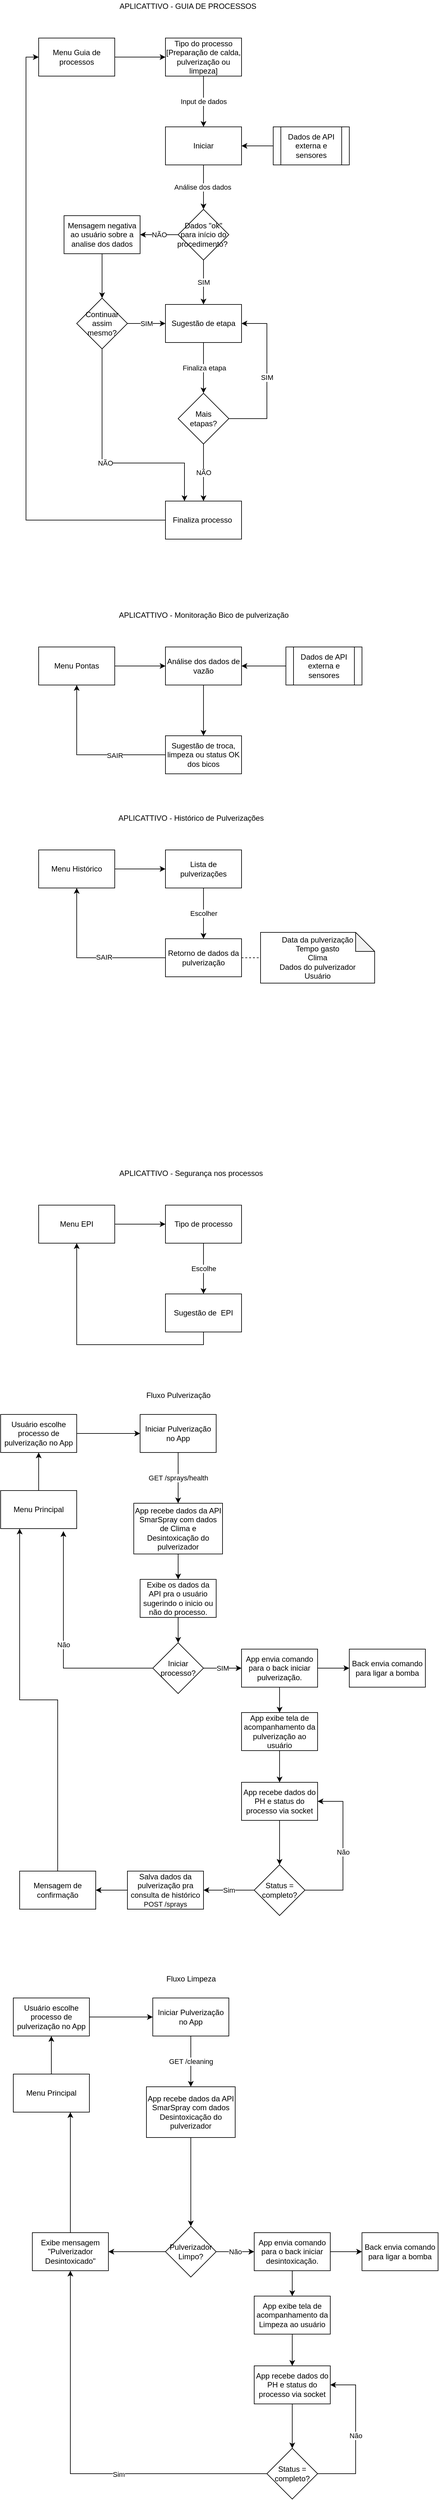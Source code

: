 <mxfile version="16.2.4" type="github">
  <diagram id="BTvWTTK-OskF5Yp7cwZ_" name="Page-1">
    <mxGraphModel dx="1108" dy="460" grid="1" gridSize="10" guides="1" tooltips="1" connect="1" arrows="1" fold="1" page="1" pageScale="1" pageWidth="827" pageHeight="1169" math="0" shadow="0">
      <root>
        <mxCell id="0" />
        <mxCell id="1" parent="0" />
        <mxCell id="1Ovtjq9R8lrvQR8nFTWf-1" value="APLICATTIVO - GUIA DE PROCESSOS" style="text;html=1;align=center;verticalAlign=middle;resizable=0;points=[];autosize=1;strokeColor=none;fillColor=none;" parent="1" vertex="1">
          <mxGeometry x="200" y="20" width="230" height="20" as="geometry" />
        </mxCell>
        <mxCell id="1Ovtjq9R8lrvQR8nFTWf-4" value="" style="edgeStyle=orthogonalEdgeStyle;rounded=0;orthogonalLoop=1;jettySize=auto;html=1;" parent="1" source="1Ovtjq9R8lrvQR8nFTWf-2" target="1Ovtjq9R8lrvQR8nFTWf-3" edge="1">
          <mxGeometry relative="1" as="geometry" />
        </mxCell>
        <mxCell id="1Ovtjq9R8lrvQR8nFTWf-2" value="Menu Guia de processos" style="rounded=0;whiteSpace=wrap;html=1;" parent="1" vertex="1">
          <mxGeometry x="80" y="80" width="120" height="60" as="geometry" />
        </mxCell>
        <mxCell id="1Ovtjq9R8lrvQR8nFTWf-6" value="Input de dados" style="edgeStyle=orthogonalEdgeStyle;rounded=0;orthogonalLoop=1;jettySize=auto;html=1;" parent="1" source="1Ovtjq9R8lrvQR8nFTWf-3" target="1Ovtjq9R8lrvQR8nFTWf-5" edge="1">
          <mxGeometry relative="1" as="geometry" />
        </mxCell>
        <mxCell id="1Ovtjq9R8lrvQR8nFTWf-3" value="Tipo do processo&lt;br&gt;[Preparação de calda, pulverização ou limpeza]" style="whiteSpace=wrap;html=1;rounded=0;" parent="1" vertex="1">
          <mxGeometry x="280" y="80" width="120" height="60" as="geometry" />
        </mxCell>
        <mxCell id="1Ovtjq9R8lrvQR8nFTWf-21" value="Análise dos dados&amp;nbsp;" style="edgeStyle=orthogonalEdgeStyle;rounded=0;orthogonalLoop=1;jettySize=auto;html=1;" parent="1" source="1Ovtjq9R8lrvQR8nFTWf-5" target="1Ovtjq9R8lrvQR8nFTWf-20" edge="1">
          <mxGeometry relative="1" as="geometry" />
        </mxCell>
        <mxCell id="1Ovtjq9R8lrvQR8nFTWf-5" value="Iniciar" style="whiteSpace=wrap;html=1;rounded=0;" parent="1" vertex="1">
          <mxGeometry x="280" y="220" width="120" height="60" as="geometry" />
        </mxCell>
        <mxCell id="1Ovtjq9R8lrvQR8nFTWf-10" value="Finaliza etapa" style="edgeStyle=orthogonalEdgeStyle;rounded=0;orthogonalLoop=1;jettySize=auto;html=1;" parent="1" source="1Ovtjq9R8lrvQR8nFTWf-7" edge="1">
          <mxGeometry relative="1" as="geometry">
            <mxPoint x="340" y="640" as="targetPoint" />
          </mxGeometry>
        </mxCell>
        <mxCell id="1Ovtjq9R8lrvQR8nFTWf-7" value="Sugestão de etapa" style="whiteSpace=wrap;html=1;rounded=0;" parent="1" vertex="1">
          <mxGeometry x="280" y="500" width="120" height="60" as="geometry" />
        </mxCell>
        <mxCell id="1Ovtjq9R8lrvQR8nFTWf-11" value="SIM" style="edgeStyle=orthogonalEdgeStyle;rounded=0;orthogonalLoop=1;jettySize=auto;html=1;entryX=1;entryY=0.5;entryDx=0;entryDy=0;exitX=1;exitY=0.5;exitDx=0;exitDy=0;" parent="1" source="1Ovtjq9R8lrvQR8nFTWf-12" target="1Ovtjq9R8lrvQR8nFTWf-7" edge="1">
          <mxGeometry relative="1" as="geometry">
            <mxPoint x="440" y="520" as="targetPoint" />
            <mxPoint x="400" y="670" as="sourcePoint" />
            <Array as="points">
              <mxPoint x="440" y="680" />
              <mxPoint x="440" y="530" />
            </Array>
          </mxGeometry>
        </mxCell>
        <mxCell id="1Ovtjq9R8lrvQR8nFTWf-16" value="NÃO" style="edgeStyle=orthogonalEdgeStyle;rounded=0;orthogonalLoop=1;jettySize=auto;html=1;" parent="1" source="1Ovtjq9R8lrvQR8nFTWf-12" target="1Ovtjq9R8lrvQR8nFTWf-15" edge="1">
          <mxGeometry relative="1" as="geometry" />
        </mxCell>
        <mxCell id="1Ovtjq9R8lrvQR8nFTWf-12" value="Mais&lt;br&gt;etapas?" style="rhombus;whiteSpace=wrap;html=1;" parent="1" vertex="1">
          <mxGeometry x="300" y="640" width="80" height="80" as="geometry" />
        </mxCell>
        <mxCell id="1Ovtjq9R8lrvQR8nFTWf-17" style="edgeStyle=orthogonalEdgeStyle;rounded=0;orthogonalLoop=1;jettySize=auto;html=1;entryX=0;entryY=0.5;entryDx=0;entryDy=0;" parent="1" source="1Ovtjq9R8lrvQR8nFTWf-15" target="1Ovtjq9R8lrvQR8nFTWf-2" edge="1">
          <mxGeometry relative="1" as="geometry" />
        </mxCell>
        <mxCell id="1Ovtjq9R8lrvQR8nFTWf-15" value="Finaliza processo&amp;nbsp;" style="whiteSpace=wrap;html=1;" parent="1" vertex="1">
          <mxGeometry x="280" y="810" width="120" height="60" as="geometry" />
        </mxCell>
        <mxCell id="1Ovtjq9R8lrvQR8nFTWf-19" style="edgeStyle=orthogonalEdgeStyle;rounded=0;orthogonalLoop=1;jettySize=auto;html=1;entryX=1;entryY=0.5;entryDx=0;entryDy=0;" parent="1" source="1Ovtjq9R8lrvQR8nFTWf-18" target="1Ovtjq9R8lrvQR8nFTWf-5" edge="1">
          <mxGeometry relative="1" as="geometry" />
        </mxCell>
        <mxCell id="1Ovtjq9R8lrvQR8nFTWf-18" value="Dados de API externa e sensores" style="shape=process;whiteSpace=wrap;html=1;backgroundOutline=1;" parent="1" vertex="1">
          <mxGeometry x="450" y="220" width="120" height="60" as="geometry" />
        </mxCell>
        <mxCell id="1Ovtjq9R8lrvQR8nFTWf-25" value="NÃO" style="edgeStyle=orthogonalEdgeStyle;rounded=0;orthogonalLoop=1;jettySize=auto;html=1;" parent="1" source="1Ovtjq9R8lrvQR8nFTWf-20" target="1Ovtjq9R8lrvQR8nFTWf-24" edge="1">
          <mxGeometry relative="1" as="geometry" />
        </mxCell>
        <mxCell id="1Ovtjq9R8lrvQR8nFTWf-26" value="SIM" style="edgeStyle=orthogonalEdgeStyle;rounded=0;orthogonalLoop=1;jettySize=auto;html=1;" parent="1" source="1Ovtjq9R8lrvQR8nFTWf-20" target="1Ovtjq9R8lrvQR8nFTWf-7" edge="1">
          <mxGeometry relative="1" as="geometry" />
        </mxCell>
        <mxCell id="1Ovtjq9R8lrvQR8nFTWf-20" value="Dados &quot;ok&quot;&lt;br&gt;para início do procedimento?&amp;nbsp;" style="rhombus;whiteSpace=wrap;html=1;rounded=0;" parent="1" vertex="1">
          <mxGeometry x="300" y="350" width="80" height="80" as="geometry" />
        </mxCell>
        <mxCell id="1Ovtjq9R8lrvQR8nFTWf-28" value="" style="edgeStyle=orthogonalEdgeStyle;rounded=0;orthogonalLoop=1;jettySize=auto;html=1;" parent="1" source="1Ovtjq9R8lrvQR8nFTWf-24" target="1Ovtjq9R8lrvQR8nFTWf-27" edge="1">
          <mxGeometry relative="1" as="geometry" />
        </mxCell>
        <mxCell id="1Ovtjq9R8lrvQR8nFTWf-24" value="Mensagem negativa ao usuário sobre a analise dos dados" style="whiteSpace=wrap;html=1;rounded=0;" parent="1" vertex="1">
          <mxGeometry x="120" y="360" width="120" height="60" as="geometry" />
        </mxCell>
        <mxCell id="1Ovtjq9R8lrvQR8nFTWf-29" value="SIM" style="edgeStyle=orthogonalEdgeStyle;rounded=0;orthogonalLoop=1;jettySize=auto;html=1;entryX=0;entryY=0.5;entryDx=0;entryDy=0;exitX=1;exitY=0.5;exitDx=0;exitDy=0;" parent="1" source="1Ovtjq9R8lrvQR8nFTWf-27" target="1Ovtjq9R8lrvQR8nFTWf-7" edge="1">
          <mxGeometry relative="1" as="geometry" />
        </mxCell>
        <mxCell id="1Ovtjq9R8lrvQR8nFTWf-31" value="NÃO" style="edgeStyle=orthogonalEdgeStyle;rounded=0;orthogonalLoop=1;jettySize=auto;html=1;entryX=0.25;entryY=0;entryDx=0;entryDy=0;exitX=0.5;exitY=1;exitDx=0;exitDy=0;" parent="1" source="1Ovtjq9R8lrvQR8nFTWf-27" target="1Ovtjq9R8lrvQR8nFTWf-15" edge="1">
          <mxGeometry relative="1" as="geometry">
            <Array as="points">
              <mxPoint x="180" y="750" />
              <mxPoint x="310" y="750" />
            </Array>
          </mxGeometry>
        </mxCell>
        <mxCell id="1Ovtjq9R8lrvQR8nFTWf-27" value="Continuar assim mesmo?" style="rhombus;whiteSpace=wrap;html=1;rounded=0;" parent="1" vertex="1">
          <mxGeometry x="140" y="490" width="80" height="80" as="geometry" />
        </mxCell>
        <mxCell id="1Ovtjq9R8lrvQR8nFTWf-34" value="APLICATTIVO - Monitoração Bico de pulverização" style="text;html=1;align=center;verticalAlign=middle;resizable=0;points=[];autosize=1;strokeColor=none;fillColor=none;" parent="1" vertex="1">
          <mxGeometry x="200" y="980" width="280" height="20" as="geometry" />
        </mxCell>
        <mxCell id="1Ovtjq9R8lrvQR8nFTWf-37" value="" style="edgeStyle=orthogonalEdgeStyle;rounded=0;orthogonalLoop=1;jettySize=auto;html=1;" parent="1" source="1Ovtjq9R8lrvQR8nFTWf-35" target="1Ovtjq9R8lrvQR8nFTWf-36" edge="1">
          <mxGeometry relative="1" as="geometry" />
        </mxCell>
        <mxCell id="1Ovtjq9R8lrvQR8nFTWf-35" value="Menu Pontas" style="rounded=0;whiteSpace=wrap;html=1;" parent="1" vertex="1">
          <mxGeometry x="80" y="1040" width="120" height="60" as="geometry" />
        </mxCell>
        <mxCell id="1Ovtjq9R8lrvQR8nFTWf-43" value="" style="edgeStyle=orthogonalEdgeStyle;rounded=0;orthogonalLoop=1;jettySize=auto;html=1;" parent="1" source="1Ovtjq9R8lrvQR8nFTWf-36" target="1Ovtjq9R8lrvQR8nFTWf-42" edge="1">
          <mxGeometry relative="1" as="geometry" />
        </mxCell>
        <mxCell id="1Ovtjq9R8lrvQR8nFTWf-36" value="Análise dos dados de vazão" style="whiteSpace=wrap;html=1;rounded=0;" parent="1" vertex="1">
          <mxGeometry x="280" y="1040" width="120" height="60" as="geometry" />
        </mxCell>
        <mxCell id="1Ovtjq9R8lrvQR8nFTWf-41" value="" style="edgeStyle=orthogonalEdgeStyle;rounded=0;orthogonalLoop=1;jettySize=auto;html=1;" parent="1" source="1Ovtjq9R8lrvQR8nFTWf-40" target="1Ovtjq9R8lrvQR8nFTWf-36" edge="1">
          <mxGeometry relative="1" as="geometry" />
        </mxCell>
        <mxCell id="1Ovtjq9R8lrvQR8nFTWf-40" value="Dados de API externa e sensores" style="shape=process;whiteSpace=wrap;html=1;backgroundOutline=1;" parent="1" vertex="1">
          <mxGeometry x="470" y="1040" width="120" height="60" as="geometry" />
        </mxCell>
        <mxCell id="1Ovtjq9R8lrvQR8nFTWf-44" style="edgeStyle=orthogonalEdgeStyle;rounded=0;orthogonalLoop=1;jettySize=auto;html=1;entryX=0.5;entryY=1;entryDx=0;entryDy=0;" parent="1" source="1Ovtjq9R8lrvQR8nFTWf-42" target="1Ovtjq9R8lrvQR8nFTWf-35" edge="1">
          <mxGeometry relative="1" as="geometry" />
        </mxCell>
        <mxCell id="1Ovtjq9R8lrvQR8nFTWf-45" value="SAIR" style="edgeLabel;html=1;align=center;verticalAlign=middle;resizable=0;points=[];" parent="1Ovtjq9R8lrvQR8nFTWf-44" vertex="1" connectable="0">
          <mxGeometry x="-0.36" y="1" relative="1" as="geometry">
            <mxPoint as="offset" />
          </mxGeometry>
        </mxCell>
        <mxCell id="1Ovtjq9R8lrvQR8nFTWf-42" value="Sugestão de troca, limpeza ou status OK dos bicos" style="whiteSpace=wrap;html=1;rounded=0;" parent="1" vertex="1">
          <mxGeometry x="280" y="1180" width="120" height="60" as="geometry" />
        </mxCell>
        <mxCell id="1Ovtjq9R8lrvQR8nFTWf-46" value="APLICATTIVO - Histórico de Pulverizações" style="text;html=1;align=center;verticalAlign=middle;resizable=0;points=[];autosize=1;strokeColor=none;fillColor=none;" parent="1" vertex="1">
          <mxGeometry x="200" y="1300" width="240" height="20" as="geometry" />
        </mxCell>
        <mxCell id="1Ovtjq9R8lrvQR8nFTWf-49" value="" style="edgeStyle=orthogonalEdgeStyle;rounded=0;orthogonalLoop=1;jettySize=auto;html=1;" parent="1" source="1Ovtjq9R8lrvQR8nFTWf-47" target="1Ovtjq9R8lrvQR8nFTWf-48" edge="1">
          <mxGeometry relative="1" as="geometry" />
        </mxCell>
        <mxCell id="1Ovtjq9R8lrvQR8nFTWf-47" value="Menu Histórico" style="rounded=0;whiteSpace=wrap;html=1;" parent="1" vertex="1">
          <mxGeometry x="80" y="1360" width="120" height="60" as="geometry" />
        </mxCell>
        <mxCell id="1Ovtjq9R8lrvQR8nFTWf-51" value="Escolher" style="edgeStyle=orthogonalEdgeStyle;rounded=0;orthogonalLoop=1;jettySize=auto;html=1;" parent="1" source="1Ovtjq9R8lrvQR8nFTWf-48" target="1Ovtjq9R8lrvQR8nFTWf-50" edge="1">
          <mxGeometry relative="1" as="geometry" />
        </mxCell>
        <mxCell id="1Ovtjq9R8lrvQR8nFTWf-48" value="Lista de pulverizações" style="whiteSpace=wrap;html=1;rounded=0;" parent="1" vertex="1">
          <mxGeometry x="280" y="1360" width="120" height="60" as="geometry" />
        </mxCell>
        <mxCell id="1Ovtjq9R8lrvQR8nFTWf-62" style="edgeStyle=orthogonalEdgeStyle;rounded=0;orthogonalLoop=1;jettySize=auto;html=1;entryX=0.5;entryY=1;entryDx=0;entryDy=0;" parent="1" source="1Ovtjq9R8lrvQR8nFTWf-50" target="1Ovtjq9R8lrvQR8nFTWf-47" edge="1">
          <mxGeometry relative="1" as="geometry" />
        </mxCell>
        <mxCell id="1Ovtjq9R8lrvQR8nFTWf-63" value="SAIR" style="edgeLabel;html=1;align=center;verticalAlign=middle;resizable=0;points=[];" parent="1Ovtjq9R8lrvQR8nFTWf-62" vertex="1" connectable="0">
          <mxGeometry x="-0.224" y="-1" relative="1" as="geometry">
            <mxPoint as="offset" />
          </mxGeometry>
        </mxCell>
        <mxCell id="1Ovtjq9R8lrvQR8nFTWf-50" value="Retorno de dados da pulverização" style="whiteSpace=wrap;html=1;rounded=0;" parent="1" vertex="1">
          <mxGeometry x="280" y="1500" width="120" height="60" as="geometry" />
        </mxCell>
        <mxCell id="1Ovtjq9R8lrvQR8nFTWf-58" value="Data da pulverização&lt;br&gt;Tempo gasto&lt;br&gt;Clima&lt;br&gt;Dados do pulverizador&lt;br&gt;Usuário" style="shape=note;whiteSpace=wrap;html=1;backgroundOutline=1;darkOpacity=0.05;" parent="1" vertex="1">
          <mxGeometry x="430" y="1490" width="180" height="80" as="geometry" />
        </mxCell>
        <mxCell id="1Ovtjq9R8lrvQR8nFTWf-61" value="" style="endArrow=none;dashed=1;html=1;rounded=0;entryX=0;entryY=0.5;entryDx=0;entryDy=0;entryPerimeter=0;exitX=1;exitY=0.5;exitDx=0;exitDy=0;" parent="1" source="1Ovtjq9R8lrvQR8nFTWf-50" target="1Ovtjq9R8lrvQR8nFTWf-58" edge="1">
          <mxGeometry width="50" height="50" relative="1" as="geometry">
            <mxPoint x="390" y="1450" as="sourcePoint" />
            <mxPoint x="440" y="1400" as="targetPoint" />
          </mxGeometry>
        </mxCell>
        <mxCell id="1Ovtjq9R8lrvQR8nFTWf-69" value="APLICATTIVO - Segurança nos processos" style="text;html=1;align=center;verticalAlign=middle;resizable=0;points=[];autosize=1;strokeColor=none;fillColor=none;" parent="1" vertex="1">
          <mxGeometry x="200" y="1860" width="240" height="20" as="geometry" />
        </mxCell>
        <mxCell id="1Ovtjq9R8lrvQR8nFTWf-72" value="" style="edgeStyle=orthogonalEdgeStyle;rounded=0;orthogonalLoop=1;jettySize=auto;html=1;" parent="1" source="1Ovtjq9R8lrvQR8nFTWf-70" target="1Ovtjq9R8lrvQR8nFTWf-71" edge="1">
          <mxGeometry relative="1" as="geometry" />
        </mxCell>
        <mxCell id="1Ovtjq9R8lrvQR8nFTWf-70" value="Menu EPI" style="rounded=0;whiteSpace=wrap;html=1;" parent="1" vertex="1">
          <mxGeometry x="80" y="1920" width="120" height="60" as="geometry" />
        </mxCell>
        <mxCell id="1Ovtjq9R8lrvQR8nFTWf-74" value="Escolhe" style="edgeStyle=orthogonalEdgeStyle;rounded=0;orthogonalLoop=1;jettySize=auto;html=1;" parent="1" source="1Ovtjq9R8lrvQR8nFTWf-71" target="1Ovtjq9R8lrvQR8nFTWf-73" edge="1">
          <mxGeometry relative="1" as="geometry" />
        </mxCell>
        <mxCell id="1Ovtjq9R8lrvQR8nFTWf-71" value="Tipo de processo" style="whiteSpace=wrap;html=1;rounded=0;" parent="1" vertex="1">
          <mxGeometry x="280" y="1920" width="120" height="60" as="geometry" />
        </mxCell>
        <mxCell id="1Ovtjq9R8lrvQR8nFTWf-75" style="edgeStyle=orthogonalEdgeStyle;rounded=0;orthogonalLoop=1;jettySize=auto;html=1;entryX=0.5;entryY=1;entryDx=0;entryDy=0;exitX=0.5;exitY=1;exitDx=0;exitDy=0;" parent="1" source="1Ovtjq9R8lrvQR8nFTWf-73" target="1Ovtjq9R8lrvQR8nFTWf-70" edge="1">
          <mxGeometry relative="1" as="geometry" />
        </mxCell>
        <mxCell id="1Ovtjq9R8lrvQR8nFTWf-73" value="Sugestão de&amp;nbsp; EPI" style="whiteSpace=wrap;html=1;rounded=0;" parent="1" vertex="1">
          <mxGeometry x="280" y="2060" width="120" height="60" as="geometry" />
        </mxCell>
        <mxCell id="CHjRX5iaACjujJVcwhNr-1" value="Fluxo Pulverização" style="text;html=1;align=center;verticalAlign=middle;resizable=0;points=[];autosize=1;strokeColor=none;fillColor=none;" vertex="1" parent="1">
          <mxGeometry x="240" y="2210" width="120" height="20" as="geometry" />
        </mxCell>
        <mxCell id="CHjRX5iaACjujJVcwhNr-4" value="GET /sprays/health" style="edgeStyle=orthogonalEdgeStyle;rounded=0;orthogonalLoop=1;jettySize=auto;html=1;" edge="1" parent="1" source="CHjRX5iaACjujJVcwhNr-2" target="CHjRX5iaACjujJVcwhNr-3">
          <mxGeometry relative="1" as="geometry" />
        </mxCell>
        <mxCell id="CHjRX5iaACjujJVcwhNr-2" value="Iniciar Pulverização no App" style="rounded=0;whiteSpace=wrap;html=1;" vertex="1" parent="1">
          <mxGeometry x="240" y="2250" width="120" height="60" as="geometry" />
        </mxCell>
        <mxCell id="CHjRX5iaACjujJVcwhNr-6" value="" style="edgeStyle=orthogonalEdgeStyle;rounded=0;orthogonalLoop=1;jettySize=auto;html=1;" edge="1" parent="1" source="CHjRX5iaACjujJVcwhNr-3" target="CHjRX5iaACjujJVcwhNr-5">
          <mxGeometry relative="1" as="geometry" />
        </mxCell>
        <mxCell id="CHjRX5iaACjujJVcwhNr-3" value="App recebe dados da API SmarSpray com dados de Clima e Desintoxicação do pulverizador" style="whiteSpace=wrap;html=1;rounded=0;" vertex="1" parent="1">
          <mxGeometry x="230" y="2390" width="140" height="80" as="geometry" />
        </mxCell>
        <mxCell id="CHjRX5iaACjujJVcwhNr-8" value="" style="edgeStyle=orthogonalEdgeStyle;rounded=0;orthogonalLoop=1;jettySize=auto;html=1;" edge="1" parent="1" source="CHjRX5iaACjujJVcwhNr-5" target="CHjRX5iaACjujJVcwhNr-7">
          <mxGeometry relative="1" as="geometry" />
        </mxCell>
        <mxCell id="CHjRX5iaACjujJVcwhNr-5" value="Exibe os dados da API pra o usuário sugerindo o inicio ou não do processo." style="whiteSpace=wrap;html=1;rounded=0;" vertex="1" parent="1">
          <mxGeometry x="240" y="2510" width="120" height="60" as="geometry" />
        </mxCell>
        <mxCell id="CHjRX5iaACjujJVcwhNr-10" value="SIM" style="edgeStyle=orthogonalEdgeStyle;rounded=0;orthogonalLoop=1;jettySize=auto;html=1;" edge="1" parent="1" source="CHjRX5iaACjujJVcwhNr-7" target="CHjRX5iaACjujJVcwhNr-9">
          <mxGeometry relative="1" as="geometry" />
        </mxCell>
        <mxCell id="CHjRX5iaACjujJVcwhNr-12" value="Não" style="edgeStyle=orthogonalEdgeStyle;rounded=0;orthogonalLoop=1;jettySize=auto;html=1;entryX=0.825;entryY=1.067;entryDx=0;entryDy=0;entryPerimeter=0;" edge="1" parent="1" source="CHjRX5iaACjujJVcwhNr-7" target="CHjRX5iaACjujJVcwhNr-11">
          <mxGeometry relative="1" as="geometry" />
        </mxCell>
        <mxCell id="CHjRX5iaACjujJVcwhNr-7" value="Iniciar processo?" style="rhombus;whiteSpace=wrap;html=1;rounded=0;" vertex="1" parent="1">
          <mxGeometry x="260" y="2610" width="80" height="80" as="geometry" />
        </mxCell>
        <mxCell id="CHjRX5iaACjujJVcwhNr-14" value="" style="edgeStyle=orthogonalEdgeStyle;rounded=0;orthogonalLoop=1;jettySize=auto;html=1;" edge="1" parent="1" source="CHjRX5iaACjujJVcwhNr-9" target="CHjRX5iaACjujJVcwhNr-13">
          <mxGeometry relative="1" as="geometry" />
        </mxCell>
        <mxCell id="CHjRX5iaACjujJVcwhNr-16" value="" style="edgeStyle=orthogonalEdgeStyle;rounded=0;orthogonalLoop=1;jettySize=auto;html=1;" edge="1" parent="1" source="CHjRX5iaACjujJVcwhNr-9" target="CHjRX5iaACjujJVcwhNr-15">
          <mxGeometry relative="1" as="geometry" />
        </mxCell>
        <mxCell id="CHjRX5iaACjujJVcwhNr-9" value="App envia comando para o back iniciar pulverização." style="whiteSpace=wrap;html=1;rounded=0;" vertex="1" parent="1">
          <mxGeometry x="400" y="2620" width="120" height="60" as="geometry" />
        </mxCell>
        <mxCell id="CHjRX5iaACjujJVcwhNr-30" value="" style="edgeStyle=orthogonalEdgeStyle;rounded=0;orthogonalLoop=1;jettySize=auto;html=1;" edge="1" parent="1" source="CHjRX5iaACjujJVcwhNr-11" target="CHjRX5iaACjujJVcwhNr-29">
          <mxGeometry relative="1" as="geometry" />
        </mxCell>
        <mxCell id="CHjRX5iaACjujJVcwhNr-11" value="Menu Principal" style="whiteSpace=wrap;html=1;rounded=0;" vertex="1" parent="1">
          <mxGeometry x="20" y="2370" width="120" height="60" as="geometry" />
        </mxCell>
        <mxCell id="CHjRX5iaACjujJVcwhNr-20" value="" style="edgeStyle=orthogonalEdgeStyle;rounded=0;orthogonalLoop=1;jettySize=auto;html=1;" edge="1" parent="1" source="CHjRX5iaACjujJVcwhNr-13" target="CHjRX5iaACjujJVcwhNr-19">
          <mxGeometry relative="1" as="geometry" />
        </mxCell>
        <mxCell id="CHjRX5iaACjujJVcwhNr-13" value="App exibe tela de acompanhamento da pulverização ao usuário" style="whiteSpace=wrap;html=1;rounded=0;" vertex="1" parent="1">
          <mxGeometry x="400" y="2720" width="120" height="60" as="geometry" />
        </mxCell>
        <mxCell id="CHjRX5iaACjujJVcwhNr-15" value="Back envia comando para ligar a bomba" style="whiteSpace=wrap;html=1;rounded=0;" vertex="1" parent="1">
          <mxGeometry x="570" y="2620" width="120" height="60" as="geometry" />
        </mxCell>
        <mxCell id="CHjRX5iaACjujJVcwhNr-22" value="" style="edgeStyle=orthogonalEdgeStyle;rounded=0;orthogonalLoop=1;jettySize=auto;html=1;" edge="1" parent="1" source="CHjRX5iaACjujJVcwhNr-19" target="CHjRX5iaACjujJVcwhNr-21">
          <mxGeometry relative="1" as="geometry" />
        </mxCell>
        <mxCell id="CHjRX5iaACjujJVcwhNr-19" value="App recebe dados do PH e status do processo via socket" style="whiteSpace=wrap;html=1;rounded=0;" vertex="1" parent="1">
          <mxGeometry x="400" y="2830" width="120" height="60" as="geometry" />
        </mxCell>
        <mxCell id="CHjRX5iaACjujJVcwhNr-23" value="Não" style="edgeStyle=orthogonalEdgeStyle;rounded=0;orthogonalLoop=1;jettySize=auto;html=1;entryX=1;entryY=0.5;entryDx=0;entryDy=0;exitX=1;exitY=0.5;exitDx=0;exitDy=0;" edge="1" parent="1" source="CHjRX5iaACjujJVcwhNr-21" target="CHjRX5iaACjujJVcwhNr-19">
          <mxGeometry relative="1" as="geometry">
            <Array as="points">
              <mxPoint x="560" y="3000" />
              <mxPoint x="560" y="2860" />
            </Array>
          </mxGeometry>
        </mxCell>
        <mxCell id="CHjRX5iaACjujJVcwhNr-25" value="Sim" style="edgeStyle=orthogonalEdgeStyle;rounded=0;orthogonalLoop=1;jettySize=auto;html=1;" edge="1" parent="1" source="CHjRX5iaACjujJVcwhNr-21" target="CHjRX5iaACjujJVcwhNr-24">
          <mxGeometry relative="1" as="geometry" />
        </mxCell>
        <mxCell id="CHjRX5iaACjujJVcwhNr-21" value="Status = completo?" style="rhombus;whiteSpace=wrap;html=1;rounded=0;" vertex="1" parent="1">
          <mxGeometry x="420" y="2960" width="80" height="80" as="geometry" />
        </mxCell>
        <mxCell id="CHjRX5iaACjujJVcwhNr-27" value="" style="edgeStyle=orthogonalEdgeStyle;rounded=0;orthogonalLoop=1;jettySize=auto;html=1;" edge="1" parent="1" source="CHjRX5iaACjujJVcwhNr-24" target="CHjRX5iaACjujJVcwhNr-26">
          <mxGeometry relative="1" as="geometry" />
        </mxCell>
        <mxCell id="CHjRX5iaACjujJVcwhNr-24" value="Salva dados da pulverização pra consulta de histórico&lt;br&gt;&lt;span style=&quot;font-size: 11px ; background-color: rgb(255 , 255 , 255)&quot;&gt;POST /sprays&lt;/span&gt;" style="whiteSpace=wrap;html=1;rounded=0;" vertex="1" parent="1">
          <mxGeometry x="220" y="2970" width="120" height="60" as="geometry" />
        </mxCell>
        <mxCell id="CHjRX5iaACjujJVcwhNr-28" style="edgeStyle=orthogonalEdgeStyle;rounded=0;orthogonalLoop=1;jettySize=auto;html=1;entryX=0.25;entryY=1;entryDx=0;entryDy=0;" edge="1" parent="1" source="CHjRX5iaACjujJVcwhNr-26" target="CHjRX5iaACjujJVcwhNr-11">
          <mxGeometry relative="1" as="geometry" />
        </mxCell>
        <mxCell id="CHjRX5iaACjujJVcwhNr-26" value="Mensagem de confirmação" style="whiteSpace=wrap;html=1;rounded=0;" vertex="1" parent="1">
          <mxGeometry x="50" y="2970" width="120" height="60" as="geometry" />
        </mxCell>
        <mxCell id="CHjRX5iaACjujJVcwhNr-31" value="" style="edgeStyle=orthogonalEdgeStyle;rounded=0;orthogonalLoop=1;jettySize=auto;html=1;" edge="1" parent="1" source="CHjRX5iaACjujJVcwhNr-29" target="CHjRX5iaACjujJVcwhNr-2">
          <mxGeometry relative="1" as="geometry" />
        </mxCell>
        <mxCell id="CHjRX5iaACjujJVcwhNr-29" value="Usuário escolhe processo de pulverização no App" style="whiteSpace=wrap;html=1;rounded=0;" vertex="1" parent="1">
          <mxGeometry x="20" y="2250" width="120" height="60" as="geometry" />
        </mxCell>
        <mxCell id="CHjRX5iaACjujJVcwhNr-32" value="Fluxo Limpeza" style="text;html=1;align=center;verticalAlign=middle;resizable=0;points=[];autosize=1;strokeColor=none;fillColor=none;" vertex="1" parent="1">
          <mxGeometry x="275" y="3130" width="90" height="20" as="geometry" />
        </mxCell>
        <mxCell id="CHjRX5iaACjujJVcwhNr-33" value="GET /cleaning" style="edgeStyle=orthogonalEdgeStyle;rounded=0;orthogonalLoop=1;jettySize=auto;html=1;" edge="1" parent="1" source="CHjRX5iaACjujJVcwhNr-34" target="CHjRX5iaACjujJVcwhNr-36">
          <mxGeometry relative="1" as="geometry" />
        </mxCell>
        <mxCell id="CHjRX5iaACjujJVcwhNr-34" value="Iniciar Pulverização no App" style="rounded=0;whiteSpace=wrap;html=1;" vertex="1" parent="1">
          <mxGeometry x="260" y="3170" width="120" height="60" as="geometry" />
        </mxCell>
        <mxCell id="CHjRX5iaACjujJVcwhNr-61" style="edgeStyle=orthogonalEdgeStyle;rounded=0;orthogonalLoop=1;jettySize=auto;html=1;entryX=0.5;entryY=0;entryDx=0;entryDy=0;" edge="1" parent="1" source="CHjRX5iaACjujJVcwhNr-36" target="CHjRX5iaACjujJVcwhNr-41">
          <mxGeometry relative="1" as="geometry" />
        </mxCell>
        <mxCell id="CHjRX5iaACjujJVcwhNr-36" value="App recebe dados da API SmarSpray com dados Desintoxicação do pulverizador" style="whiteSpace=wrap;html=1;rounded=0;" vertex="1" parent="1">
          <mxGeometry x="250" y="3310" width="140" height="80" as="geometry" />
        </mxCell>
        <mxCell id="CHjRX5iaACjujJVcwhNr-62" value="Não" style="edgeStyle=orthogonalEdgeStyle;rounded=0;orthogonalLoop=1;jettySize=auto;html=1;" edge="1" parent="1" source="CHjRX5iaACjujJVcwhNr-41" target="CHjRX5iaACjujJVcwhNr-44">
          <mxGeometry relative="1" as="geometry" />
        </mxCell>
        <mxCell id="CHjRX5iaACjujJVcwhNr-64" value="" style="edgeStyle=orthogonalEdgeStyle;rounded=0;orthogonalLoop=1;jettySize=auto;html=1;" edge="1" parent="1" source="CHjRX5iaACjujJVcwhNr-41" target="CHjRX5iaACjujJVcwhNr-63">
          <mxGeometry relative="1" as="geometry" />
        </mxCell>
        <mxCell id="CHjRX5iaACjujJVcwhNr-41" value="Pulverizador Limpo?" style="rhombus;whiteSpace=wrap;html=1;rounded=0;" vertex="1" parent="1">
          <mxGeometry x="280" y="3530" width="80" height="80" as="geometry" />
        </mxCell>
        <mxCell id="CHjRX5iaACjujJVcwhNr-42" value="" style="edgeStyle=orthogonalEdgeStyle;rounded=0;orthogonalLoop=1;jettySize=auto;html=1;" edge="1" parent="1" source="CHjRX5iaACjujJVcwhNr-44" target="CHjRX5iaACjujJVcwhNr-48">
          <mxGeometry relative="1" as="geometry" />
        </mxCell>
        <mxCell id="CHjRX5iaACjujJVcwhNr-43" value="" style="edgeStyle=orthogonalEdgeStyle;rounded=0;orthogonalLoop=1;jettySize=auto;html=1;" edge="1" parent="1" source="CHjRX5iaACjujJVcwhNr-44" target="CHjRX5iaACjujJVcwhNr-49">
          <mxGeometry relative="1" as="geometry" />
        </mxCell>
        <mxCell id="CHjRX5iaACjujJVcwhNr-44" value="App envia comando para o back iniciar desintoxicação." style="whiteSpace=wrap;html=1;rounded=0;" vertex="1" parent="1">
          <mxGeometry x="420" y="3540" width="120" height="60" as="geometry" />
        </mxCell>
        <mxCell id="CHjRX5iaACjujJVcwhNr-45" value="" style="edgeStyle=orthogonalEdgeStyle;rounded=0;orthogonalLoop=1;jettySize=auto;html=1;" edge="1" parent="1" source="CHjRX5iaACjujJVcwhNr-46" target="CHjRX5iaACjujJVcwhNr-60">
          <mxGeometry relative="1" as="geometry" />
        </mxCell>
        <mxCell id="CHjRX5iaACjujJVcwhNr-46" value="Menu Principal" style="whiteSpace=wrap;html=1;rounded=0;" vertex="1" parent="1">
          <mxGeometry x="40" y="3290" width="120" height="60" as="geometry" />
        </mxCell>
        <mxCell id="CHjRX5iaACjujJVcwhNr-47" value="" style="edgeStyle=orthogonalEdgeStyle;rounded=0;orthogonalLoop=1;jettySize=auto;html=1;" edge="1" parent="1" source="CHjRX5iaACjujJVcwhNr-48" target="CHjRX5iaACjujJVcwhNr-51">
          <mxGeometry relative="1" as="geometry" />
        </mxCell>
        <mxCell id="CHjRX5iaACjujJVcwhNr-48" value="App exibe tela de acompanhamento da Limpeza ao usuário" style="whiteSpace=wrap;html=1;rounded=0;" vertex="1" parent="1">
          <mxGeometry x="420" y="3640" width="120" height="60" as="geometry" />
        </mxCell>
        <mxCell id="CHjRX5iaACjujJVcwhNr-49" value="Back envia comando para ligar a bomba" style="whiteSpace=wrap;html=1;rounded=0;" vertex="1" parent="1">
          <mxGeometry x="590" y="3540" width="120" height="60" as="geometry" />
        </mxCell>
        <mxCell id="CHjRX5iaACjujJVcwhNr-50" value="" style="edgeStyle=orthogonalEdgeStyle;rounded=0;orthogonalLoop=1;jettySize=auto;html=1;" edge="1" parent="1" source="CHjRX5iaACjujJVcwhNr-51" target="CHjRX5iaACjujJVcwhNr-54">
          <mxGeometry relative="1" as="geometry" />
        </mxCell>
        <mxCell id="CHjRX5iaACjujJVcwhNr-51" value="App recebe dados do PH e status do processo via socket" style="whiteSpace=wrap;html=1;rounded=0;" vertex="1" parent="1">
          <mxGeometry x="420" y="3750" width="120" height="60" as="geometry" />
        </mxCell>
        <mxCell id="CHjRX5iaACjujJVcwhNr-52" value="Não" style="edgeStyle=orthogonalEdgeStyle;rounded=0;orthogonalLoop=1;jettySize=auto;html=1;entryX=1;entryY=0.5;entryDx=0;entryDy=0;exitX=1;exitY=0.5;exitDx=0;exitDy=0;" edge="1" parent="1" source="CHjRX5iaACjujJVcwhNr-54" target="CHjRX5iaACjujJVcwhNr-51">
          <mxGeometry relative="1" as="geometry">
            <Array as="points">
              <mxPoint x="580" y="3920" />
              <mxPoint x="580" y="3780" />
            </Array>
          </mxGeometry>
        </mxCell>
        <mxCell id="CHjRX5iaACjujJVcwhNr-66" style="edgeStyle=orthogonalEdgeStyle;rounded=0;orthogonalLoop=1;jettySize=auto;html=1;entryX=0.5;entryY=1;entryDx=0;entryDy=0;" edge="1" parent="1" source="CHjRX5iaACjujJVcwhNr-54" target="CHjRX5iaACjujJVcwhNr-63">
          <mxGeometry relative="1" as="geometry" />
        </mxCell>
        <mxCell id="CHjRX5iaACjujJVcwhNr-67" value="Sim" style="edgeLabel;html=1;align=center;verticalAlign=middle;resizable=0;points=[];" vertex="1" connectable="0" parent="CHjRX5iaACjujJVcwhNr-66">
          <mxGeometry x="-0.256" y="1" relative="1" as="geometry">
            <mxPoint as="offset" />
          </mxGeometry>
        </mxCell>
        <mxCell id="CHjRX5iaACjujJVcwhNr-54" value="Status = completo?" style="rhombus;whiteSpace=wrap;html=1;rounded=0;" vertex="1" parent="1">
          <mxGeometry x="440" y="3880" width="80" height="80" as="geometry" />
        </mxCell>
        <mxCell id="CHjRX5iaACjujJVcwhNr-59" value="" style="edgeStyle=orthogonalEdgeStyle;rounded=0;orthogonalLoop=1;jettySize=auto;html=1;" edge="1" parent="1" source="CHjRX5iaACjujJVcwhNr-60" target="CHjRX5iaACjujJVcwhNr-34">
          <mxGeometry relative="1" as="geometry" />
        </mxCell>
        <mxCell id="CHjRX5iaACjujJVcwhNr-60" value="Usuário escolhe processo de pulverização no App" style="whiteSpace=wrap;html=1;rounded=0;" vertex="1" parent="1">
          <mxGeometry x="40" y="3170" width="120" height="60" as="geometry" />
        </mxCell>
        <mxCell id="CHjRX5iaACjujJVcwhNr-65" style="edgeStyle=orthogonalEdgeStyle;rounded=0;orthogonalLoop=1;jettySize=auto;html=1;entryX=0.75;entryY=1;entryDx=0;entryDy=0;" edge="1" parent="1" source="CHjRX5iaACjujJVcwhNr-63" target="CHjRX5iaACjujJVcwhNr-46">
          <mxGeometry relative="1" as="geometry" />
        </mxCell>
        <mxCell id="CHjRX5iaACjujJVcwhNr-63" value="Exibe mensagem &quot;Pulverizador Desintoxicado&quot;" style="whiteSpace=wrap;html=1;rounded=0;" vertex="1" parent="1">
          <mxGeometry x="70" y="3540" width="120" height="60" as="geometry" />
        </mxCell>
      </root>
    </mxGraphModel>
  </diagram>
</mxfile>
